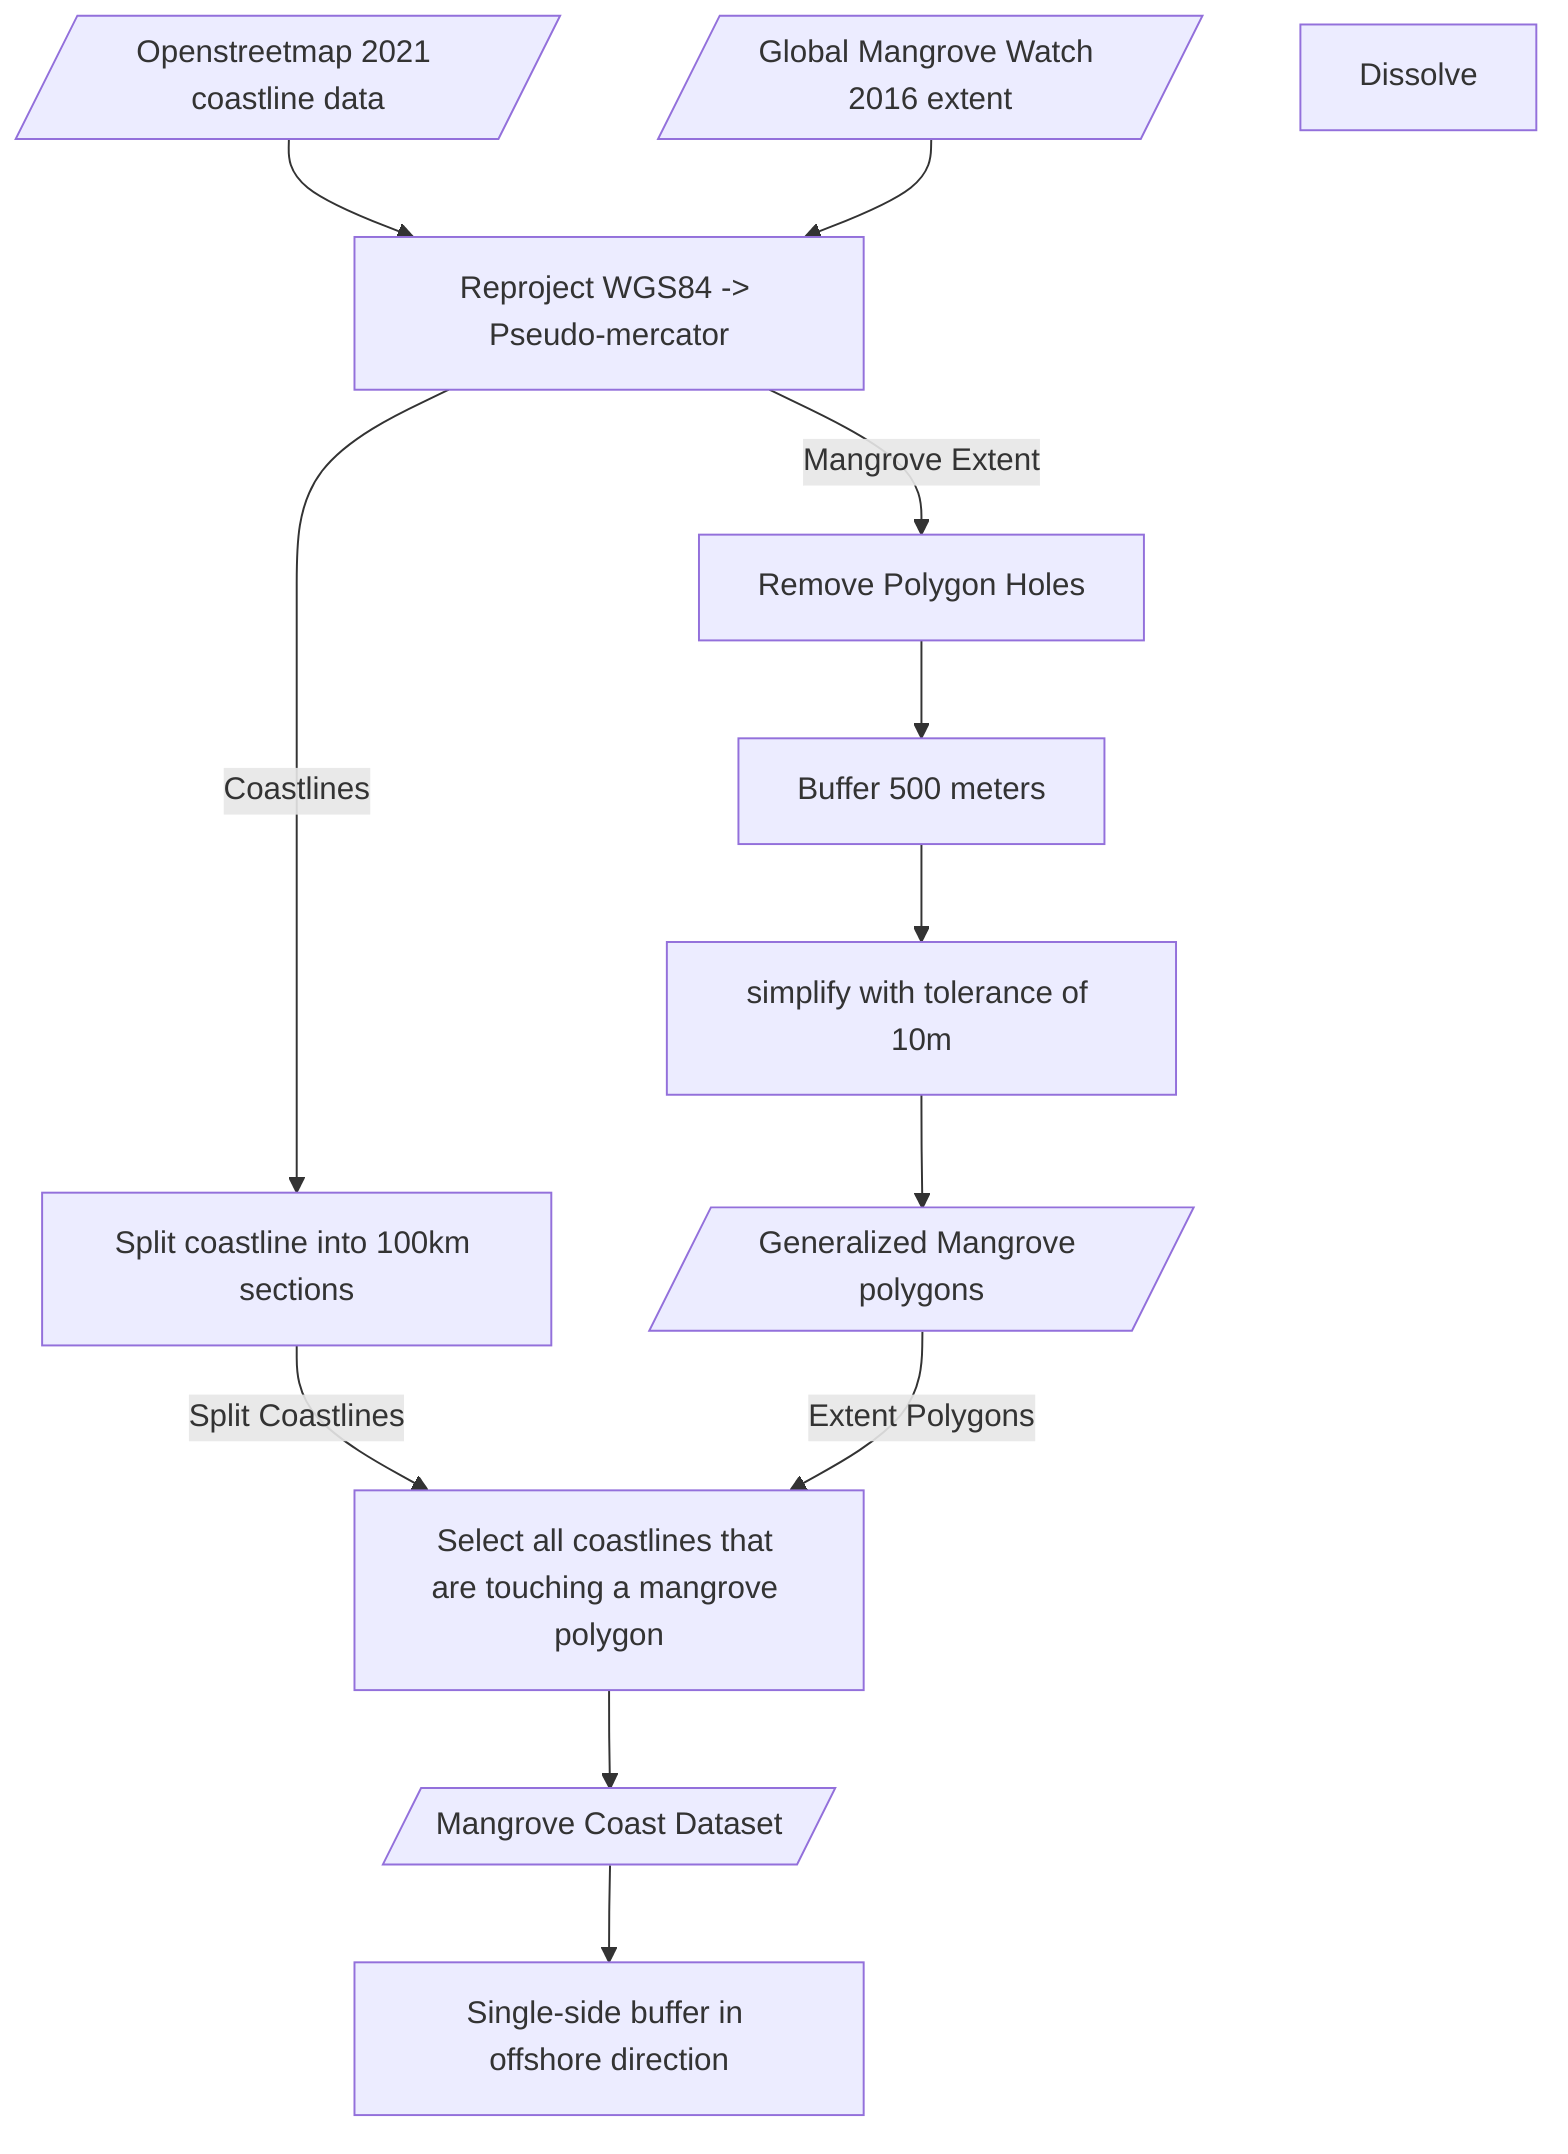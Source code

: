 flowchart TD
    osmcoastline[/Openstreetmap 2021 coastline data/]
    mangroveextent[/Global Mangrove Watch 2016 extent/]
    reproject[Reproject WGS84 -> Pseudo-mercator]
    buffer[Buffer 500 meters]
    simplify[simplify with tolerance of 10m]
    removeholes[Remove Polygon Holes]
    osmcoastline-->reproject
    mangroveextent-->reproject -- Mangrove Extent --> removeholes
    removeholes --> buffer --> simplify --> genmangr[/Generalized Mangrove polygons/]
    reproject -- Coastlines --> splitcoast[Split coastline into 100km sections]
    spatselect[Select all coastlines that are touching a mangrove polygon]
    splitcoast -- Split Coastlines -->spatselect
    genmangr -- Extent Polygons --> spatselect
    spatselect --> manc[/Mangrove Coast Dataset/] --> sside_buf[Single-side buffer in offshore direction]
    dissolve[Dissolve]